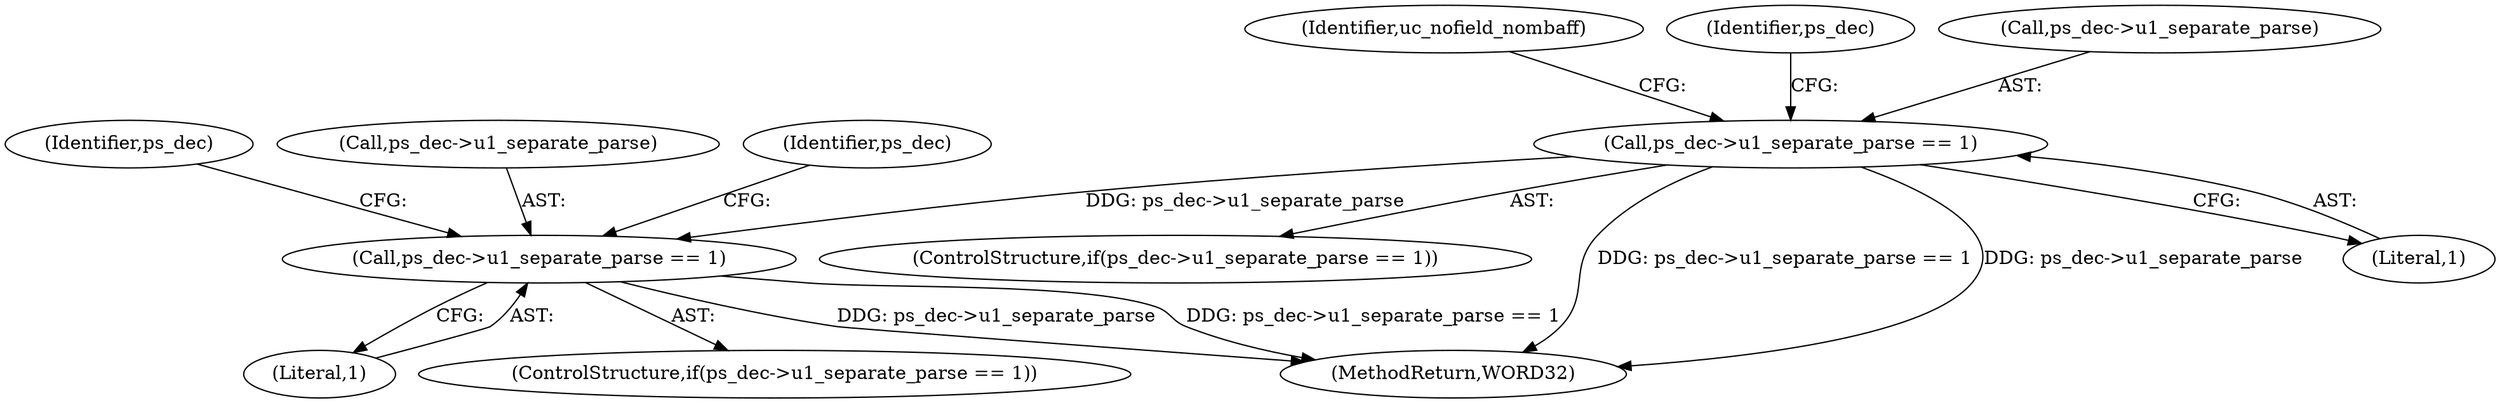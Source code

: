 digraph "0_Android_e629194c62a9a129ce378e08cb1059a8a53f1795_1@pointer" {
"1001624" [label="(Call,ps_dec->u1_separate_parse == 1)"];
"1002040" [label="(Call,ps_dec->u1_separate_parse == 1)"];
"1002044" [label="(Literal,1)"];
"1002061" [label="(Identifier,ps_dec)"];
"1002039" [label="(ControlStructure,if(ps_dec->u1_separate_parse == 1))"];
"1001623" [label="(ControlStructure,if(ps_dec->u1_separate_parse == 1))"];
"1002570" [label="(MethodReturn,WORD32)"];
"1002041" [label="(Call,ps_dec->u1_separate_parse)"];
"1002048" [label="(Identifier,ps_dec)"];
"1001628" [label="(Literal,1)"];
"1001700" [label="(Identifier,uc_nofield_nombaff)"];
"1002040" [label="(Call,ps_dec->u1_separate_parse == 1)"];
"1001633" [label="(Identifier,ps_dec)"];
"1001625" [label="(Call,ps_dec->u1_separate_parse)"];
"1001624" [label="(Call,ps_dec->u1_separate_parse == 1)"];
"1001624" -> "1001623"  [label="AST: "];
"1001624" -> "1001628"  [label="CFG: "];
"1001625" -> "1001624"  [label="AST: "];
"1001628" -> "1001624"  [label="AST: "];
"1001633" -> "1001624"  [label="CFG: "];
"1001700" -> "1001624"  [label="CFG: "];
"1001624" -> "1002570"  [label="DDG: ps_dec->u1_separate_parse == 1"];
"1001624" -> "1002570"  [label="DDG: ps_dec->u1_separate_parse"];
"1001624" -> "1002040"  [label="DDG: ps_dec->u1_separate_parse"];
"1002040" -> "1002039"  [label="AST: "];
"1002040" -> "1002044"  [label="CFG: "];
"1002041" -> "1002040"  [label="AST: "];
"1002044" -> "1002040"  [label="AST: "];
"1002048" -> "1002040"  [label="CFG: "];
"1002061" -> "1002040"  [label="CFG: "];
"1002040" -> "1002570"  [label="DDG: ps_dec->u1_separate_parse"];
"1002040" -> "1002570"  [label="DDG: ps_dec->u1_separate_parse == 1"];
}
